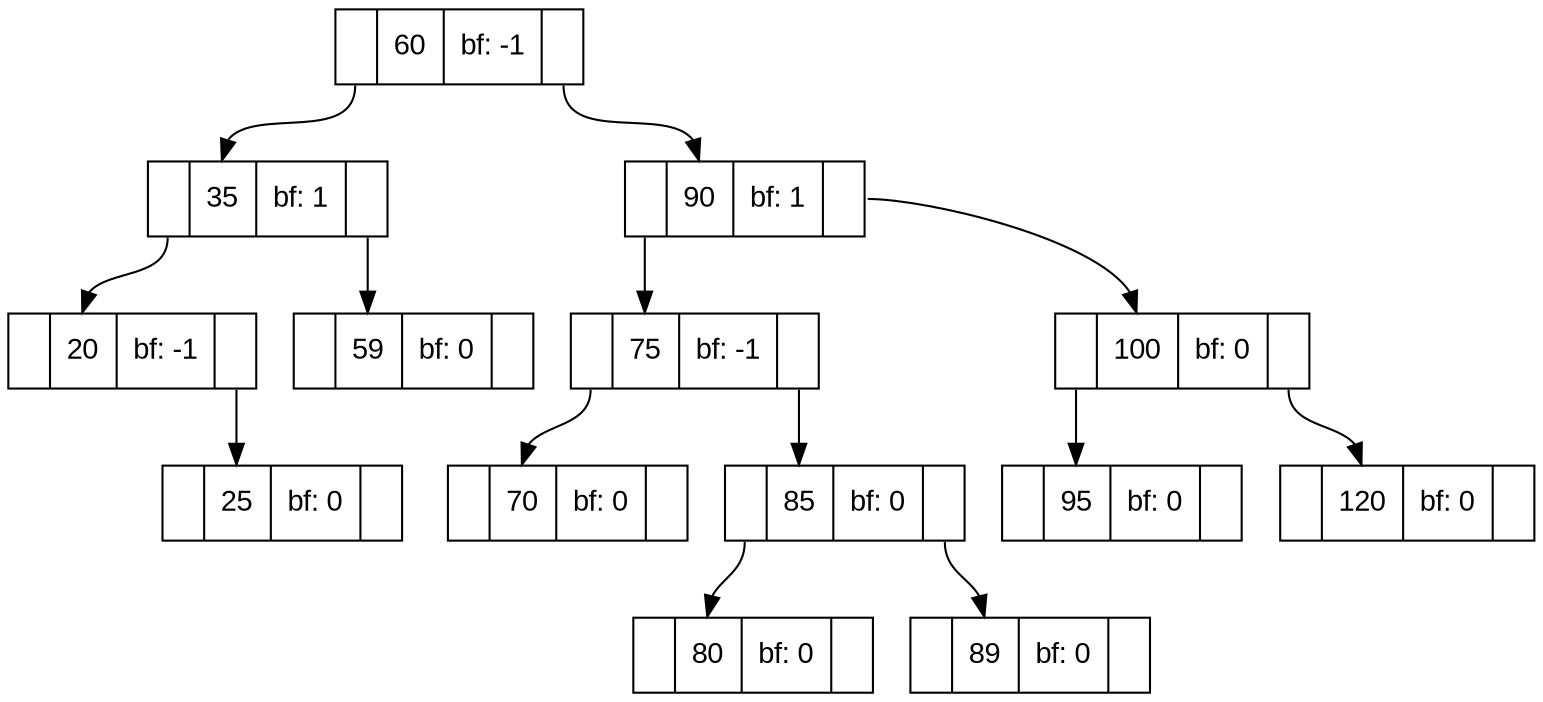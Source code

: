 digraph AVL {
    node [fontname=Arial , shape = record];
60 [label = "<left> | <mid> 60 | bf: -1 | <right> "];
35 [label = "<left> | <mid> 35 | bf: 1 | <right> "];
"60":left -> "35":mid ;
20 [label = "<left> | <mid> 20 | bf: -1 | <right> "];
"35":left -> "20":mid ;
25 [label = "<left> |<mid> 25 | bf: 0 | <right> "];
 "20":right -> "25": mid;
59 [label = "<left> |<mid> 59 | bf: 0 | <right> "];
 "35":right -> "59": mid;
90 [label = "<left> |<mid> 90 | bf: 1 | <right> "];
 "60":right -> "90": mid;
75 [label = "<left> | <mid> 75 | bf: -1 | <right> "];
"90":left -> "75":mid ;
70 [label = "<left> | <mid> 70 | bf: 0 | <right> "];
"75":left -> "70":mid ;
85 [label = "<left> |<mid> 85 | bf: 0 | <right> "];
 "75":right -> "85": mid;
80 [label = "<left> | <mid> 80 | bf: 0 | <right> "];
"85":left -> "80":mid ;
89 [label = "<left> |<mid> 89 | bf: 0 | <right> "];
 "85":right -> "89": mid;
100 [label = "<left> |<mid> 100 | bf: 0 | <right> "];
 "90":right -> "100": mid;
95 [label = "<left> | <mid> 95 | bf: 0 | <right> "];
"100":left -> "95":mid ;
120 [label = "<left> |<mid> 120 | bf: 0 | <right> "];
 "100":right -> "120": mid;
}
